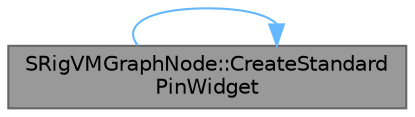 digraph "SRigVMGraphNode::CreateStandardPinWidget"
{
 // INTERACTIVE_SVG=YES
 // LATEX_PDF_SIZE
  bgcolor="transparent";
  edge [fontname=Helvetica,fontsize=10,labelfontname=Helvetica,labelfontsize=10];
  node [fontname=Helvetica,fontsize=10,shape=box,height=0.2,width=0.4];
  rankdir="LR";
  Node1 [id="Node000001",label="SRigVMGraphNode::CreateStandard\lPinWidget",height=0.2,width=0.4,color="gray40", fillcolor="grey60", style="filled", fontcolor="black",tooltip="Create a single pin widget."];
  Node1 -> Node1 [id="edge1_Node000001_Node000001",color="steelblue1",style="solid",tooltip=" "];
}
